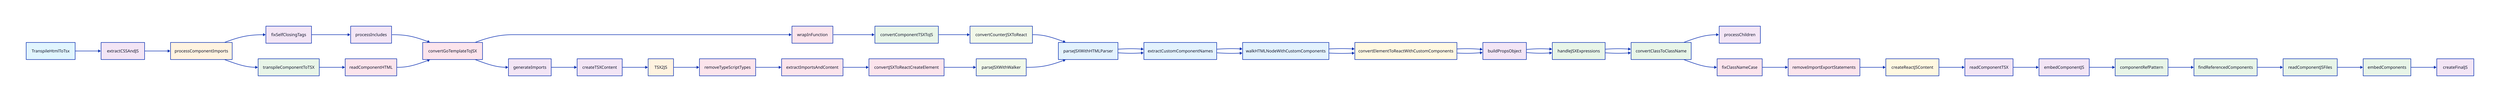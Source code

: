 # Transpile Flow - Function Call Sequence
# Vertical layout with call depth columns (max 12 columns)

direction: right

# Column 1: Entry Point
TranspileHtmlToTsx: {
  shape: rectangle
  style.fill: "#e1f5fe"
}

# Column 2: Main Processing Steps (sequential)
extractCSSAndJS: {
  shape: rectangle
  style.fill: "#f3e5f5"
}

processComponentImports: {
  shape: rectangle
  style.fill: "#f3e5f5"
}

fixSelfClosingTags: {
  shape: rectangle
  style.fill: "#f3e5f5"
}

processIncludes: {
  shape: rectangle
  style.fill: "#f3e5f5"
}

convertGoTemplateToJSX: {
  shape: rectangle
  style.fill: "#f3e5f5"
}

generateImports: {
  shape: rectangle
  style.fill: "#f3e5f5"
}

createTSXContent: {
  shape: rectangle
  style.fill: "#f3e5f5"
}

# Column 3: Component Processing (depth 1)
processComponentImports: {
  shape: rectangle
  style.fill: "#fff3e0"
}

# Column 4: Component Functions (depth 2)
transpileComponentToTSX: {
  shape: rectangle
  style.fill: "#e8f5e8"
}

convertComponentTSXToJS: {
  shape: rectangle
  style.fill: "#e8f5e8"
}

# Column 5: Component TSX Processing (depth 3)
readComponentHTML: {
  shape: rectangle
  style.fill: "#fce4ec"
}

convertGoTemplateToJSX: {
  shape: rectangle
  style.fill: "#fce4ec"
}

wrapInFunction: {
  shape: rectangle
  style.fill: "#fce4ec"
}

# Column 6: Component JSX Conversion (depth 3)
convertCounterJSXToReact: {
  shape: rectangle
  style.fill: "#f1f8e9"
}

parseJSXWithHTMLParser: {
  shape: rectangle
  style.fill: "#f1f8e9"
}

# Column 7: JSX Parser (depth 4)
extractCustomComponentNames: {
  shape: rectangle
  style.fill: "#e3f2fd"
}

walkHTMLNodeWithCustomComponents: {
  shape: rectangle
  style.fill: "#e3f2fd"
}

# Column 8: Node Walker (depth 5)
convertElementToReactWithCustomComponents: {
  shape: rectangle
  style.fill: "#fff8e1"
}

# Column 9: Element Converter (depth 6)
buildPropsObject: {
  shape: rectangle
  style.fill: "#f3e5f5"
}

processChildren: {
  shape: rectangle
  style.fill: "#f3e5f5"
}

# Column 10: Props Builder (depth 7)
handleJSXExpressions: {
  shape: rectangle
  style.fill: "#e8f5e8"
}

convertClassToClassName: {
  shape: rectangle
  style.fill: "#e8f5e8"
}

# Column 11: TSX to JS Conversion (depth 1)
TSX2JS: {
  shape: rectangle
  style.fill: "#fff3e0"
}

# Column 12: JSX Conversion Steps (depth 2)
removeTypeScriptTypes: {
  shape: rectangle
  style.fill: "#fce4ec"
}

extractImportsAndContent: {
  shape: rectangle
  style.fill: "#fce4ec"
}

convertJSXToReactCreateElement: {
  shape: rectangle
  style.fill: "#fce4ec"
}

fixClassNameCase: {
  shape: rectangle
  style.fill: "#fce4ec"
}

removeImportExportStatements: {
  shape: rectangle
  style.fill: "#fce4ec"
}

# Column 13: JSX Converter (depth 3)
parseJSXWithWalker: {
  shape: rectangle
  style.fill: "#f1f8e9"
}

# Column 14: Walker Parser (depth 4)
parseJSXWithHTMLParser: {
  shape: rectangle
  style.fill: "#e3f2fd"
}

# Column 15: Component Embedding (depth 1)
createReactJSContent: {
  shape: rectangle
  style.fill: "#fff8e1"
}

# Column 16: Embedding Functions (depth 2)
readComponentTSX: {
  shape: rectangle
  style.fill: "#f3e5f5"
}

embedComponentJS: {
  shape: rectangle
  style.fill: "#f3e5f5"
}

createFinalJS: {
  shape: rectangle
  style.fill: "#f3e5f5"
}

# Column 17: Component Reference (depth 3)
componentRefPattern: {
  shape: rectangle
  style.fill: "#e8f5e8"
}

findReferencedComponents: {
  shape: rectangle
  style.fill: "#e8f5e8"
}

readComponentJSFiles: {
  shape: rectangle
  style.fill: "#e8f5e8"
}

embedComponents: {
  shape: rectangle
  style.fill: "#e8f5e8"
}

# Function Call Flow
TranspileHtmlToTsx -> extractCSSAndJS
extractCSSAndJS -> processComponentImports
processComponentImports -> fixSelfClosingTags
fixSelfClosingTags -> processIncludes
processIncludes -> convertGoTemplateToJSX
convertGoTemplateToJSX -> generateImports
generateImports -> createTSXContent
createTSXContent -> TSX2JS

# Component Processing Flow
processComponentImports -> transpileComponentToTSX
transpileComponentToTSX -> readComponentHTML
readComponentHTML -> convertGoTemplateToJSX
convertGoTemplateToJSX -> wrapInFunction
wrapInFunction -> convertComponentTSXToJS
convertComponentTSXToJS -> convertCounterJSXToReact
convertCounterJSXToReact -> parseJSXWithHTMLParser
parseJSXWithHTMLParser -> extractCustomComponentNames
extractCustomComponentNames -> walkHTMLNodeWithCustomComponents
walkHTMLNodeWithCustomComponents -> convertElementToReactWithCustomComponents
convertElementToReactWithCustomComponents -> buildPropsObject
buildPropsObject -> handleJSXExpressions
handleJSXExpressions -> convertClassToClassName
convertClassToClassName -> processChildren

# JSX Conversion Flow
TSX2JS -> removeTypeScriptTypes
removeTypeScriptTypes -> extractImportsAndContent
extractImportsAndContent -> convertJSXToReactCreateElement
convertJSXToReactCreateElement -> parseJSXWithWalker
parseJSXWithWalker -> parseJSXWithHTMLParser
parseJSXWithHTMLParser -> extractCustomComponentNames
extractCustomComponentNames -> walkHTMLNodeWithCustomComponents
walkHTMLNodeWithCustomComponents -> convertElementToReactWithCustomComponents
convertElementToReactWithCustomComponents -> buildPropsObject
buildPropsObject -> handleJSXExpressions
handleJSXExpressions -> convertClassToClassName
convertClassToClassName -> fixClassNameCase
fixClassNameCase -> removeImportExportStatements
removeImportExportStatements -> createReactJSContent

# Component Embedding Flow
createReactJSContent -> readComponentTSX
readComponentTSX -> embedComponentJS
embedComponentJS -> componentRefPattern
componentRefPattern -> findReferencedComponents
findReferencedComponents -> readComponentJSFiles
readComponentJSFiles -> embedComponents
embedComponents -> createFinalJS
